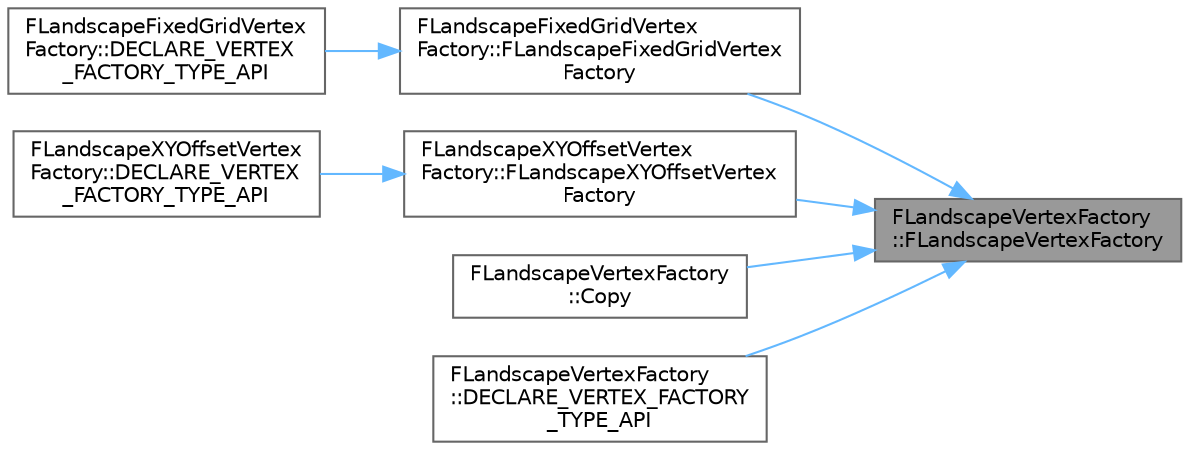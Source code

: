 digraph "FLandscapeVertexFactory::FLandscapeVertexFactory"
{
 // INTERACTIVE_SVG=YES
 // LATEX_PDF_SIZE
  bgcolor="transparent";
  edge [fontname=Helvetica,fontsize=10,labelfontname=Helvetica,labelfontsize=10];
  node [fontname=Helvetica,fontsize=10,shape=box,height=0.2,width=0.4];
  rankdir="RL";
  Node1 [id="Node000001",label="FLandscapeVertexFactory\l::FLandscapeVertexFactory",height=0.2,width=0.4,color="gray40", fillcolor="grey60", style="filled", fontcolor="black",tooltip=" "];
  Node1 -> Node2 [id="edge1_Node000001_Node000002",dir="back",color="steelblue1",style="solid",tooltip=" "];
  Node2 [id="Node000002",label="FLandscapeFixedGridVertex\lFactory::FLandscapeFixedGridVertex\lFactory",height=0.2,width=0.4,color="grey40", fillcolor="white", style="filled",URL="$d3/d49/classFLandscapeFixedGridVertexFactory.html#a448d5b2feddff51e1789f6cd7b101ddb",tooltip=" "];
  Node2 -> Node3 [id="edge2_Node000002_Node000003",dir="back",color="steelblue1",style="solid",tooltip=" "];
  Node3 [id="Node000003",label="FLandscapeFixedGridVertex\lFactory::DECLARE_VERTEX\l_FACTORY_TYPE_API",height=0.2,width=0.4,color="grey40", fillcolor="white", style="filled",URL="$d3/d49/classFLandscapeFixedGridVertexFactory.html#ab28d8741ca2fcd3d259b6ed35d57b162",tooltip=" "];
  Node1 -> Node4 [id="edge3_Node000001_Node000004",dir="back",color="steelblue1",style="solid",tooltip=" "];
  Node4 [id="Node000004",label="FLandscapeXYOffsetVertex\lFactory::FLandscapeXYOffsetVertex\lFactory",height=0.2,width=0.4,color="grey40", fillcolor="white", style="filled",URL="$db/ddd/classFLandscapeXYOffsetVertexFactory.html#a555cfa15039bff5ffcd55b70d321f7b2",tooltip=" "];
  Node4 -> Node5 [id="edge4_Node000004_Node000005",dir="back",color="steelblue1",style="solid",tooltip=" "];
  Node5 [id="Node000005",label="FLandscapeXYOffsetVertex\lFactory::DECLARE_VERTEX\l_FACTORY_TYPE_API",height=0.2,width=0.4,color="grey40", fillcolor="white", style="filled",URL="$db/ddd/classFLandscapeXYOffsetVertexFactory.html#a583ff77134c445cce49ac2fba9032805",tooltip=" "];
  Node1 -> Node6 [id="edge5_Node000001_Node000006",dir="back",color="steelblue1",style="solid",tooltip=" "];
  Node6 [id="Node000006",label="FLandscapeVertexFactory\l::Copy",height=0.2,width=0.4,color="grey40", fillcolor="white", style="filled",URL="$da/daa/classFLandscapeVertexFactory.html#a9fa021aef11fc9c6fdc85993fc8ca587",tooltip="Copy the data from another vertex factory."];
  Node1 -> Node7 [id="edge6_Node000001_Node000007",dir="back",color="steelblue1",style="solid",tooltip=" "];
  Node7 [id="Node000007",label="FLandscapeVertexFactory\l::DECLARE_VERTEX_FACTORY\l_TYPE_API",height=0.2,width=0.4,color="grey40", fillcolor="white", style="filled",URL="$da/daa/classFLandscapeVertexFactory.html#adda5aaf2e39901dff17a354432a3551e",tooltip=" "];
}
